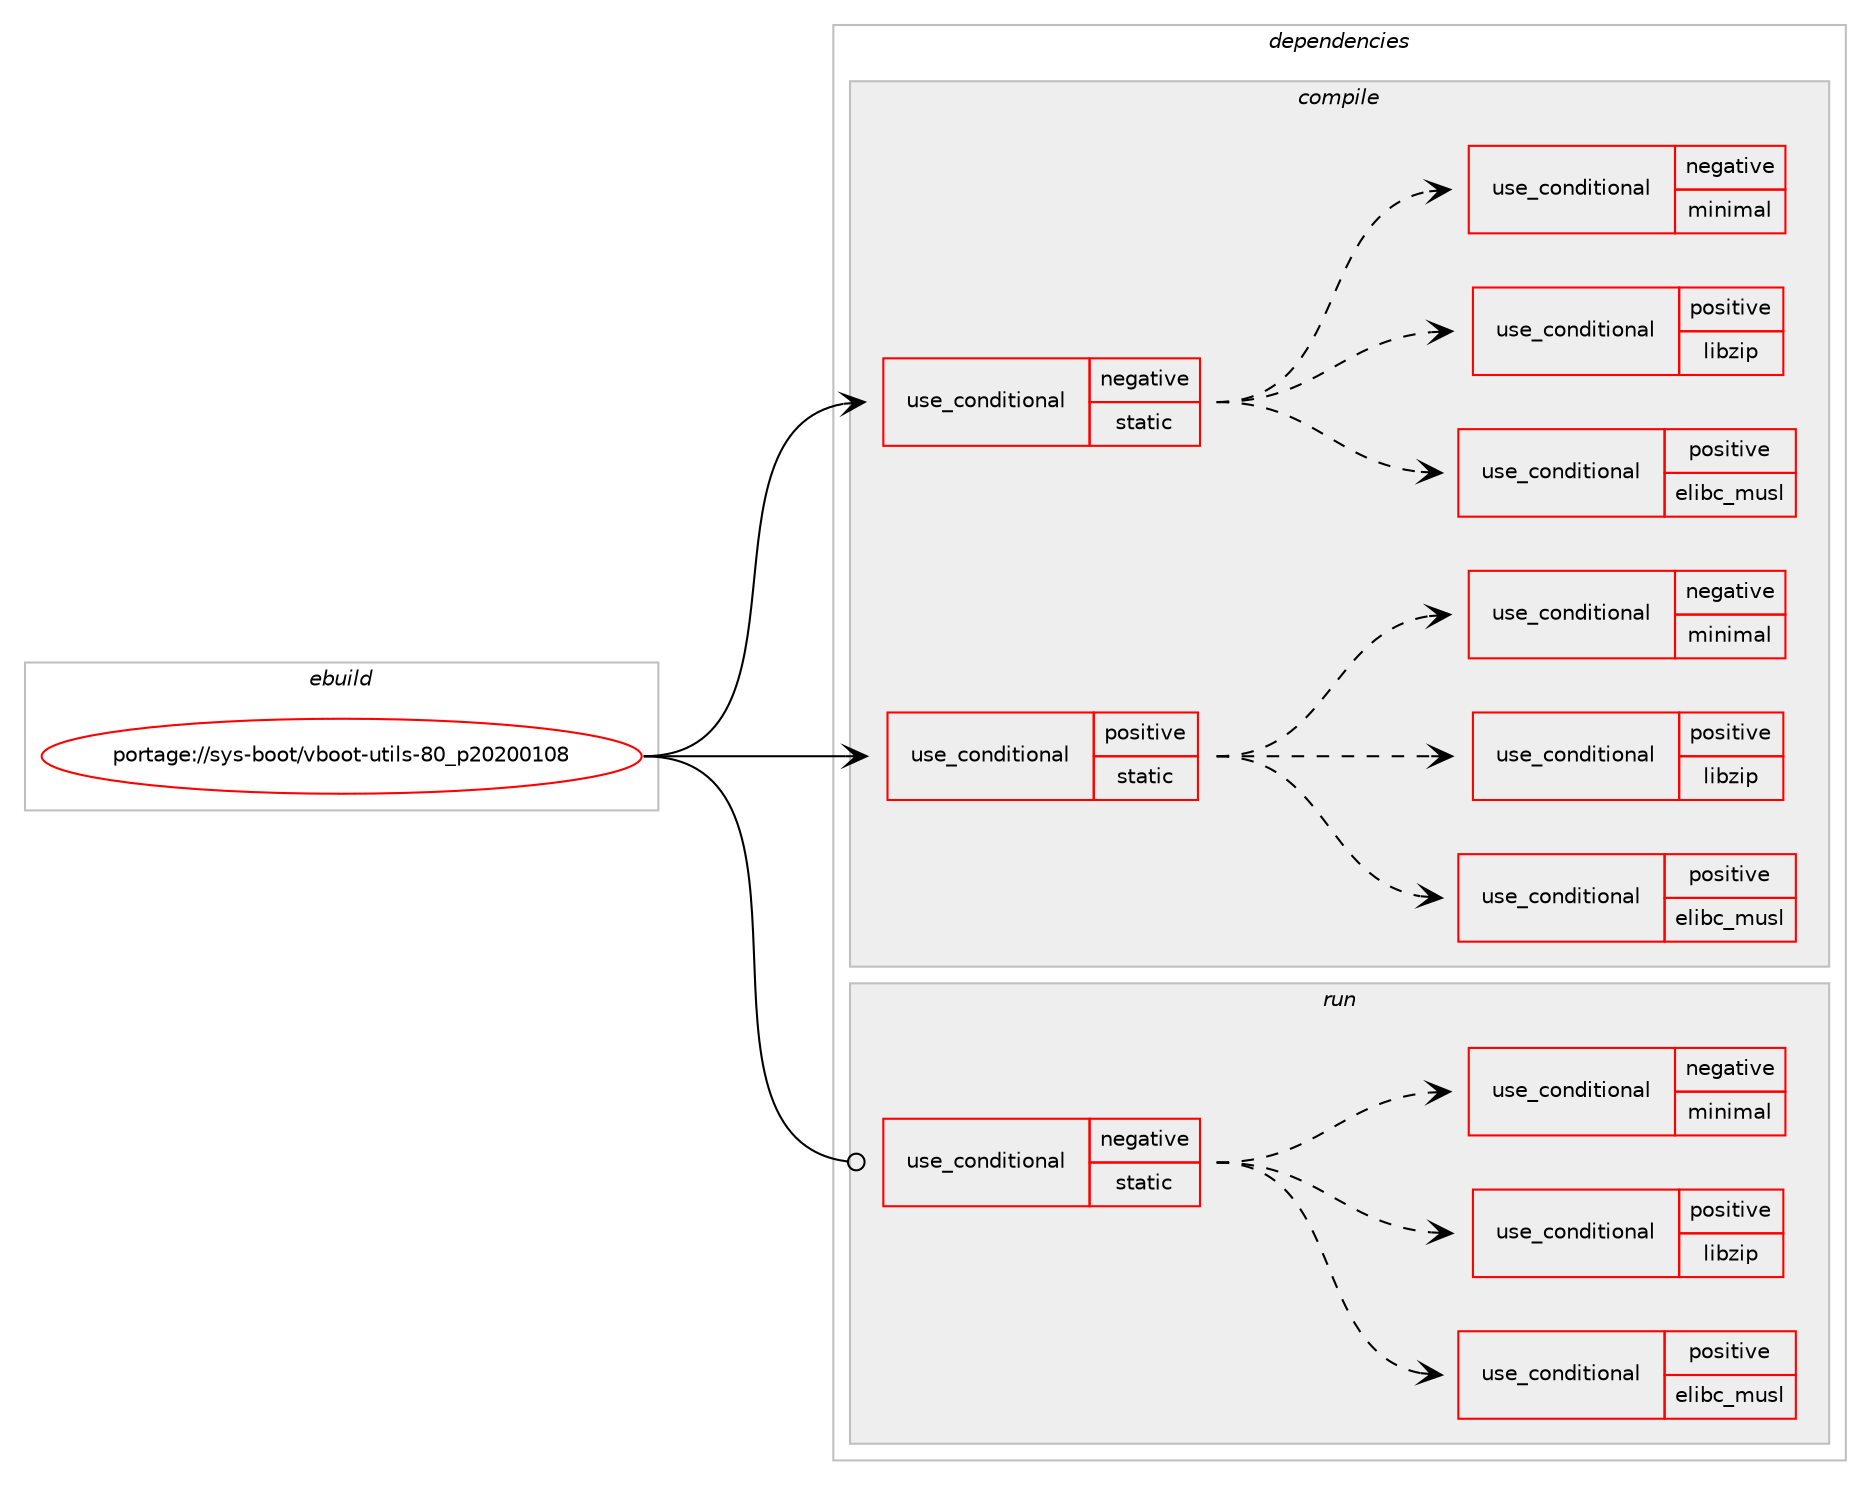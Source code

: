digraph prolog {

# *************
# Graph options
# *************

newrank=true;
concentrate=true;
compound=true;
graph [rankdir=LR,fontname=Helvetica,fontsize=10,ranksep=1.5];#, ranksep=2.5, nodesep=0.2];
edge  [arrowhead=vee];
node  [fontname=Helvetica,fontsize=10];

# **********
# The ebuild
# **********

subgraph cluster_leftcol {
color=gray;
rank=same;
label=<<i>ebuild</i>>;
id [label="portage://sys-boot/vboot-utils-80_p20200108", color=red, width=4, href="../sys-boot/vboot-utils-80_p20200108.svg"];
}

# ****************
# The dependencies
# ****************

subgraph cluster_midcol {
color=gray;
label=<<i>dependencies</i>>;
subgraph cluster_compile {
fillcolor="#eeeeee";
style=filled;
label=<<i>compile</i>>;
subgraph cond111159 {
dependency215369 [label=<<TABLE BORDER="0" CELLBORDER="1" CELLSPACING="0" CELLPADDING="4"><TR><TD ROWSPAN="3" CELLPADDING="10">use_conditional</TD></TR><TR><TD>negative</TD></TR><TR><TD>static</TD></TR></TABLE>>, shape=none, color=red];
subgraph cond111160 {
dependency215370 [label=<<TABLE BORDER="0" CELLBORDER="1" CELLSPACING="0" CELLPADDING="4"><TR><TD ROWSPAN="3" CELLPADDING="10">use_conditional</TD></TR><TR><TD>positive</TD></TR><TR><TD>elibc_musl</TD></TR></TABLE>>, shape=none, color=red];
# *** BEGIN UNKNOWN DEPENDENCY TYPE (TODO) ***
# dependency215370 -> package_dependency(portage://sys-boot/vboot-utils-80_p20200108,install,no,sys-libs,fts-standalone,none,[,,],any_same_slot,[])
# *** END UNKNOWN DEPENDENCY TYPE (TODO) ***

}
dependency215369:e -> dependency215370:w [weight=20,style="dashed",arrowhead="vee"];
# *** BEGIN UNKNOWN DEPENDENCY TYPE (TODO) ***
# dependency215369 -> package_dependency(portage://sys-boot/vboot-utils-80_p20200108,install,no,dev-libs,openssl,none,[,,],[slot(0),equal],[])
# *** END UNKNOWN DEPENDENCY TYPE (TODO) ***

subgraph cond111161 {
dependency215371 [label=<<TABLE BORDER="0" CELLBORDER="1" CELLSPACING="0" CELLPADDING="4"><TR><TD ROWSPAN="3" CELLPADDING="10">use_conditional</TD></TR><TR><TD>positive</TD></TR><TR><TD>libzip</TD></TR></TABLE>>, shape=none, color=red];
# *** BEGIN UNKNOWN DEPENDENCY TYPE (TODO) ***
# dependency215371 -> package_dependency(portage://sys-boot/vboot-utils-80_p20200108,install,no,dev-libs,libzip,none,[,,],any_same_slot,[])
# *** END UNKNOWN DEPENDENCY TYPE (TODO) ***

}
dependency215369:e -> dependency215371:w [weight=20,style="dashed",arrowhead="vee"];
# *** BEGIN UNKNOWN DEPENDENCY TYPE (TODO) ***
# dependency215369 -> package_dependency(portage://sys-boot/vboot-utils-80_p20200108,install,no,sys-apps,util-linux,none,[,,],any_same_slot,[])
# *** END UNKNOWN DEPENDENCY TYPE (TODO) ***

subgraph cond111162 {
dependency215372 [label=<<TABLE BORDER="0" CELLBORDER="1" CELLSPACING="0" CELLPADDING="4"><TR><TD ROWSPAN="3" CELLPADDING="10">use_conditional</TD></TR><TR><TD>negative</TD></TR><TR><TD>minimal</TD></TR></TABLE>>, shape=none, color=red];
# *** BEGIN UNKNOWN DEPENDENCY TYPE (TODO) ***
# dependency215372 -> package_dependency(portage://sys-boot/vboot-utils-80_p20200108,install,no,dev-libs,libyaml,none,[,,],any_same_slot,[])
# *** END UNKNOWN DEPENDENCY TYPE (TODO) ***

# *** BEGIN UNKNOWN DEPENDENCY TYPE (TODO) ***
# dependency215372 -> package_dependency(portage://sys-boot/vboot-utils-80_p20200108,install,no,app-arch,xz-utils,none,[,,],any_same_slot,[])
# *** END UNKNOWN DEPENDENCY TYPE (TODO) ***

}
dependency215369:e -> dependency215372:w [weight=20,style="dashed",arrowhead="vee"];
}
id:e -> dependency215369:w [weight=20,style="solid",arrowhead="vee"];
subgraph cond111163 {
dependency215373 [label=<<TABLE BORDER="0" CELLBORDER="1" CELLSPACING="0" CELLPADDING="4"><TR><TD ROWSPAN="3" CELLPADDING="10">use_conditional</TD></TR><TR><TD>positive</TD></TR><TR><TD>static</TD></TR></TABLE>>, shape=none, color=red];
subgraph cond111164 {
dependency215374 [label=<<TABLE BORDER="0" CELLBORDER="1" CELLSPACING="0" CELLPADDING="4"><TR><TD ROWSPAN="3" CELLPADDING="10">use_conditional</TD></TR><TR><TD>positive</TD></TR><TR><TD>elibc_musl</TD></TR></TABLE>>, shape=none, color=red];
# *** BEGIN UNKNOWN DEPENDENCY TYPE (TODO) ***
# dependency215374 -> package_dependency(portage://sys-boot/vboot-utils-80_p20200108,install,no,sys-libs,fts-standalone,none,[,,],any_same_slot,[use(enable(static-libs),positive)])
# *** END UNKNOWN DEPENDENCY TYPE (TODO) ***

}
dependency215373:e -> dependency215374:w [weight=20,style="dashed",arrowhead="vee"];
# *** BEGIN UNKNOWN DEPENDENCY TYPE (TODO) ***
# dependency215373 -> package_dependency(portage://sys-boot/vboot-utils-80_p20200108,install,no,dev-libs,openssl,none,[,,],[slot(0),equal],[use(enable(static-libs),positive)])
# *** END UNKNOWN DEPENDENCY TYPE (TODO) ***

subgraph cond111165 {
dependency215375 [label=<<TABLE BORDER="0" CELLBORDER="1" CELLSPACING="0" CELLPADDING="4"><TR><TD ROWSPAN="3" CELLPADDING="10">use_conditional</TD></TR><TR><TD>positive</TD></TR><TR><TD>libzip</TD></TR></TABLE>>, shape=none, color=red];
# *** BEGIN UNKNOWN DEPENDENCY TYPE (TODO) ***
# dependency215375 -> package_dependency(portage://sys-boot/vboot-utils-80_p20200108,install,no,dev-libs,libzip,none,[,,],any_same_slot,[use(enable(static-libs),positive)])
# *** END UNKNOWN DEPENDENCY TYPE (TODO) ***

}
dependency215373:e -> dependency215375:w [weight=20,style="dashed",arrowhead="vee"];
# *** BEGIN UNKNOWN DEPENDENCY TYPE (TODO) ***
# dependency215373 -> package_dependency(portage://sys-boot/vboot-utils-80_p20200108,install,no,sys-apps,util-linux,none,[,,],any_same_slot,[use(enable(static-libs),positive)])
# *** END UNKNOWN DEPENDENCY TYPE (TODO) ***

subgraph cond111166 {
dependency215376 [label=<<TABLE BORDER="0" CELLBORDER="1" CELLSPACING="0" CELLPADDING="4"><TR><TD ROWSPAN="3" CELLPADDING="10">use_conditional</TD></TR><TR><TD>negative</TD></TR><TR><TD>minimal</TD></TR></TABLE>>, shape=none, color=red];
# *** BEGIN UNKNOWN DEPENDENCY TYPE (TODO) ***
# dependency215376 -> package_dependency(portage://sys-boot/vboot-utils-80_p20200108,install,no,dev-libs,libyaml,none,[,,],any_same_slot,[use(enable(static-libs),positive)])
# *** END UNKNOWN DEPENDENCY TYPE (TODO) ***

# *** BEGIN UNKNOWN DEPENDENCY TYPE (TODO) ***
# dependency215376 -> package_dependency(portage://sys-boot/vboot-utils-80_p20200108,install,no,app-arch,xz-utils,none,[,,],any_same_slot,[use(enable(static-libs),positive)])
# *** END UNKNOWN DEPENDENCY TYPE (TODO) ***

}
dependency215373:e -> dependency215376:w [weight=20,style="dashed",arrowhead="vee"];
}
id:e -> dependency215373:w [weight=20,style="solid",arrowhead="vee"];
# *** BEGIN UNKNOWN DEPENDENCY TYPE (TODO) ***
# id -> package_dependency(portage://sys-boot/vboot-utils-80_p20200108,install,no,app-crypt,trousers,none,[,,],[],[])
# *** END UNKNOWN DEPENDENCY TYPE (TODO) ***

}
subgraph cluster_compileandrun {
fillcolor="#eeeeee";
style=filled;
label=<<i>compile and run</i>>;
}
subgraph cluster_run {
fillcolor="#eeeeee";
style=filled;
label=<<i>run</i>>;
subgraph cond111167 {
dependency215377 [label=<<TABLE BORDER="0" CELLBORDER="1" CELLSPACING="0" CELLPADDING="4"><TR><TD ROWSPAN="3" CELLPADDING="10">use_conditional</TD></TR><TR><TD>negative</TD></TR><TR><TD>static</TD></TR></TABLE>>, shape=none, color=red];
subgraph cond111168 {
dependency215378 [label=<<TABLE BORDER="0" CELLBORDER="1" CELLSPACING="0" CELLPADDING="4"><TR><TD ROWSPAN="3" CELLPADDING="10">use_conditional</TD></TR><TR><TD>positive</TD></TR><TR><TD>elibc_musl</TD></TR></TABLE>>, shape=none, color=red];
# *** BEGIN UNKNOWN DEPENDENCY TYPE (TODO) ***
# dependency215378 -> package_dependency(portage://sys-boot/vboot-utils-80_p20200108,run,no,sys-libs,fts-standalone,none,[,,],any_same_slot,[])
# *** END UNKNOWN DEPENDENCY TYPE (TODO) ***

}
dependency215377:e -> dependency215378:w [weight=20,style="dashed",arrowhead="vee"];
# *** BEGIN UNKNOWN DEPENDENCY TYPE (TODO) ***
# dependency215377 -> package_dependency(portage://sys-boot/vboot-utils-80_p20200108,run,no,dev-libs,openssl,none,[,,],[slot(0),equal],[])
# *** END UNKNOWN DEPENDENCY TYPE (TODO) ***

subgraph cond111169 {
dependency215379 [label=<<TABLE BORDER="0" CELLBORDER="1" CELLSPACING="0" CELLPADDING="4"><TR><TD ROWSPAN="3" CELLPADDING="10">use_conditional</TD></TR><TR><TD>positive</TD></TR><TR><TD>libzip</TD></TR></TABLE>>, shape=none, color=red];
# *** BEGIN UNKNOWN DEPENDENCY TYPE (TODO) ***
# dependency215379 -> package_dependency(portage://sys-boot/vboot-utils-80_p20200108,run,no,dev-libs,libzip,none,[,,],any_same_slot,[])
# *** END UNKNOWN DEPENDENCY TYPE (TODO) ***

}
dependency215377:e -> dependency215379:w [weight=20,style="dashed",arrowhead="vee"];
# *** BEGIN UNKNOWN DEPENDENCY TYPE (TODO) ***
# dependency215377 -> package_dependency(portage://sys-boot/vboot-utils-80_p20200108,run,no,sys-apps,util-linux,none,[,,],any_same_slot,[])
# *** END UNKNOWN DEPENDENCY TYPE (TODO) ***

subgraph cond111170 {
dependency215380 [label=<<TABLE BORDER="0" CELLBORDER="1" CELLSPACING="0" CELLPADDING="4"><TR><TD ROWSPAN="3" CELLPADDING="10">use_conditional</TD></TR><TR><TD>negative</TD></TR><TR><TD>minimal</TD></TR></TABLE>>, shape=none, color=red];
# *** BEGIN UNKNOWN DEPENDENCY TYPE (TODO) ***
# dependency215380 -> package_dependency(portage://sys-boot/vboot-utils-80_p20200108,run,no,dev-libs,libyaml,none,[,,],any_same_slot,[])
# *** END UNKNOWN DEPENDENCY TYPE (TODO) ***

# *** BEGIN UNKNOWN DEPENDENCY TYPE (TODO) ***
# dependency215380 -> package_dependency(portage://sys-boot/vboot-utils-80_p20200108,run,no,app-arch,xz-utils,none,[,,],any_same_slot,[])
# *** END UNKNOWN DEPENDENCY TYPE (TODO) ***

}
dependency215377:e -> dependency215380:w [weight=20,style="dashed",arrowhead="vee"];
}
id:e -> dependency215377:w [weight=20,style="solid",arrowhead="odot"];
}
}

# **************
# The candidates
# **************

subgraph cluster_choices {
rank=same;
color=gray;
label=<<i>candidates</i>>;

}

}
